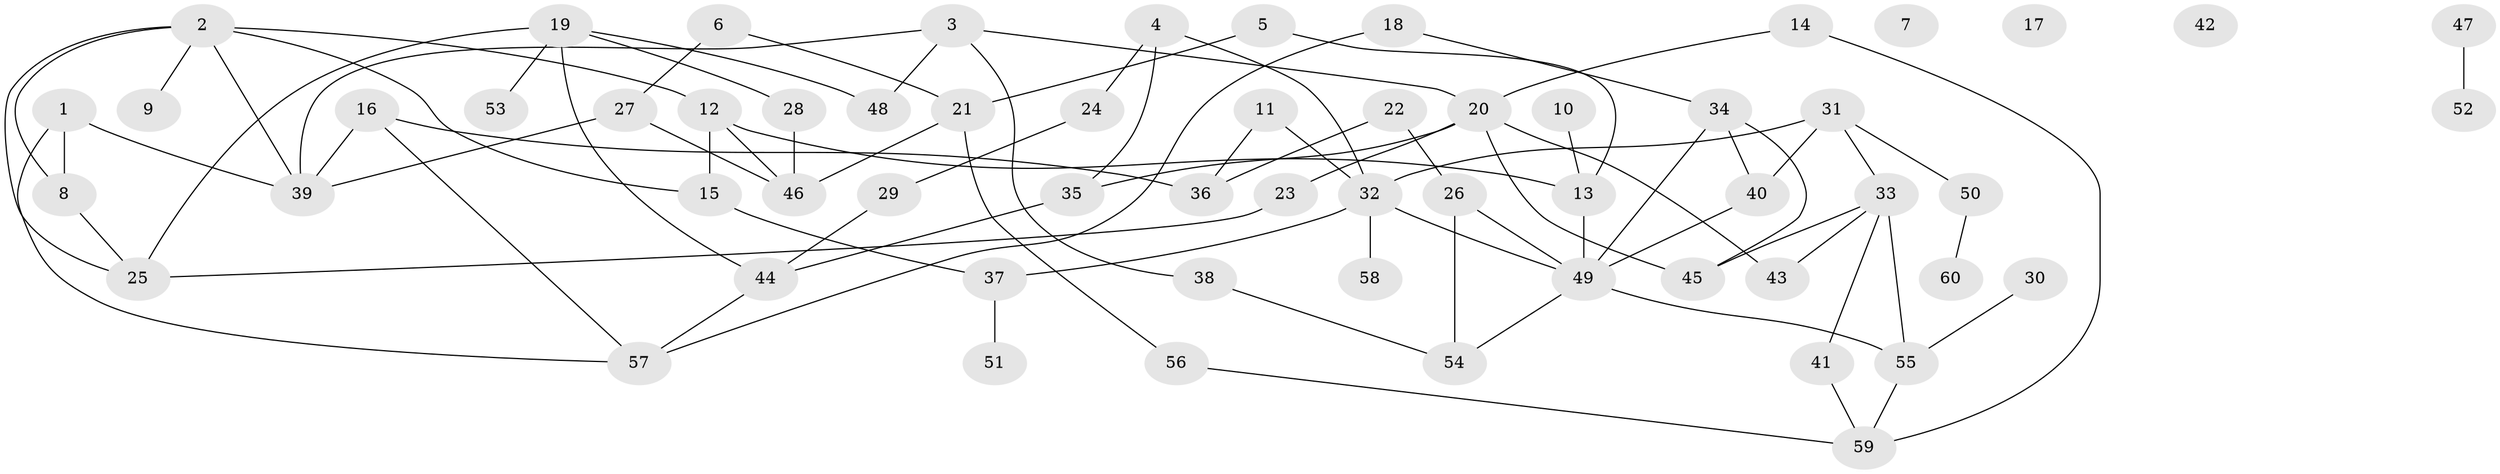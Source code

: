 // coarse degree distribution, {2: 0.23076923076923078, 4: 0.23076923076923078, 7: 0.02564102564102564, 1: 0.1794871794871795, 3: 0.20512820512820512, 9: 0.02564102564102564, 5: 0.02564102564102564, 6: 0.07692307692307693}
// Generated by graph-tools (version 1.1) at 2025/48/03/04/25 22:48:04]
// undirected, 60 vertices, 84 edges
graph export_dot {
  node [color=gray90,style=filled];
  1;
  2;
  3;
  4;
  5;
  6;
  7;
  8;
  9;
  10;
  11;
  12;
  13;
  14;
  15;
  16;
  17;
  18;
  19;
  20;
  21;
  22;
  23;
  24;
  25;
  26;
  27;
  28;
  29;
  30;
  31;
  32;
  33;
  34;
  35;
  36;
  37;
  38;
  39;
  40;
  41;
  42;
  43;
  44;
  45;
  46;
  47;
  48;
  49;
  50;
  51;
  52;
  53;
  54;
  55;
  56;
  57;
  58;
  59;
  60;
  1 -- 8;
  1 -- 39;
  1 -- 57;
  2 -- 8;
  2 -- 9;
  2 -- 12;
  2 -- 15;
  2 -- 25;
  2 -- 39;
  3 -- 20;
  3 -- 38;
  3 -- 39;
  3 -- 48;
  4 -- 24;
  4 -- 32;
  4 -- 35;
  5 -- 13;
  5 -- 21;
  6 -- 21;
  6 -- 27;
  8 -- 25;
  10 -- 13;
  11 -- 32;
  11 -- 36;
  12 -- 13;
  12 -- 15;
  12 -- 46;
  13 -- 49;
  14 -- 20;
  14 -- 59;
  15 -- 37;
  16 -- 36;
  16 -- 39;
  16 -- 57;
  18 -- 34;
  18 -- 57;
  19 -- 25;
  19 -- 28;
  19 -- 44;
  19 -- 48;
  19 -- 53;
  20 -- 23;
  20 -- 35;
  20 -- 43;
  20 -- 45;
  21 -- 46;
  21 -- 56;
  22 -- 26;
  22 -- 36;
  23 -- 25;
  24 -- 29;
  26 -- 49;
  26 -- 54;
  27 -- 39;
  27 -- 46;
  28 -- 46;
  29 -- 44;
  30 -- 55;
  31 -- 32;
  31 -- 33;
  31 -- 40;
  31 -- 50;
  32 -- 37;
  32 -- 49;
  32 -- 58;
  33 -- 41;
  33 -- 43;
  33 -- 45;
  33 -- 55;
  34 -- 40;
  34 -- 45;
  34 -- 49;
  35 -- 44;
  37 -- 51;
  38 -- 54;
  40 -- 49;
  41 -- 59;
  44 -- 57;
  47 -- 52;
  49 -- 54;
  49 -- 55;
  50 -- 60;
  55 -- 59;
  56 -- 59;
}
